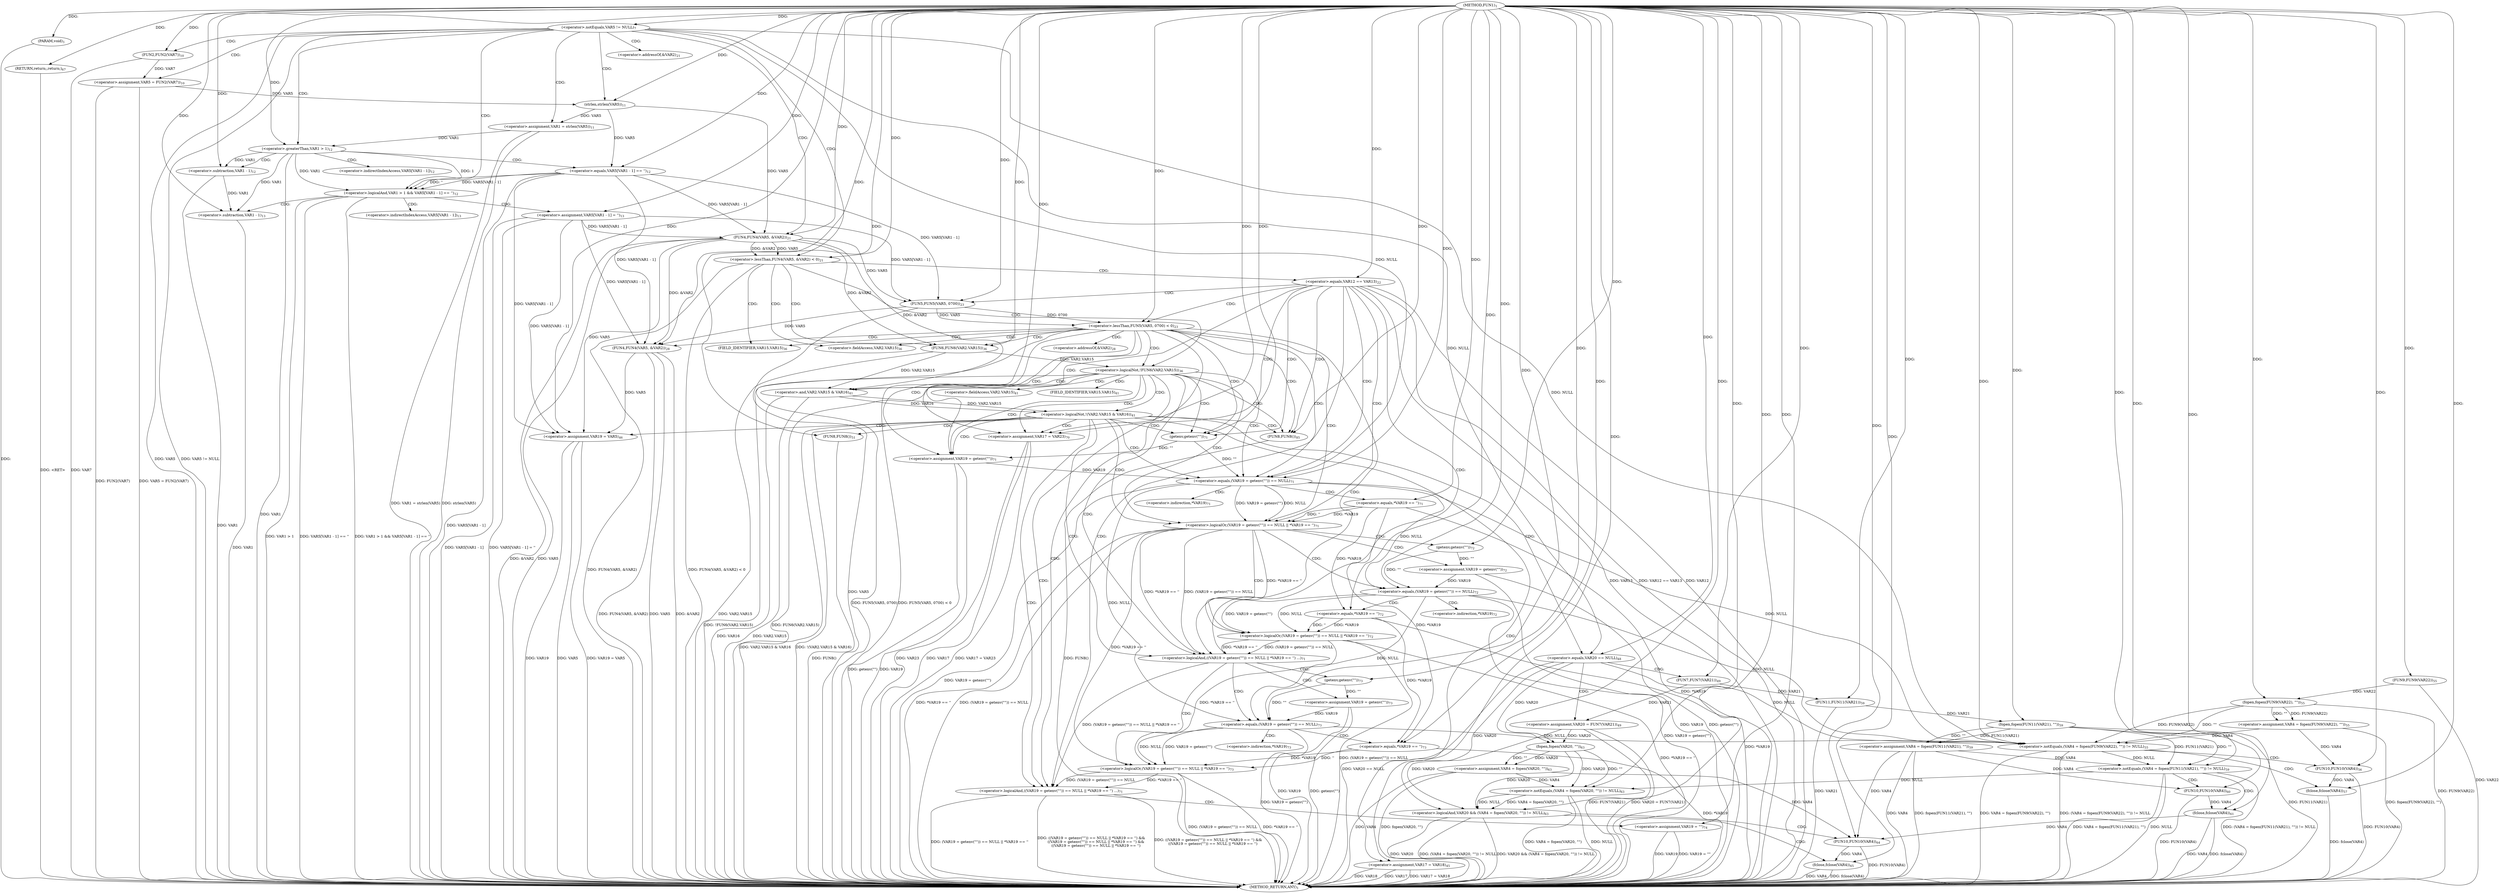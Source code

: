 digraph "FUN1" {  
"8" [label = <(METHOD,FUN1)<SUB>1</SUB>> ]
"202" [label = <(METHOD_RETURN,ANY)<SUB>1</SUB>> ]
"9" [label = <(PARAM,void)<SUB>1</SUB>> ]
"20" [label = <(&lt;operator&gt;.assignment,VAR5 = FUN2(VAR7))<SUB>10</SUB>> ]
"24" [label = <(&lt;operator&gt;.assignment,VAR1 = strlen(VAR5))<SUB>11</SUB>> ]
"95" [label = <(&lt;operator&gt;.assignment,VAR17 = VAR18)<SUB>45</SUB>> ]
"98" [label = <(&lt;operator&gt;.assignment,VAR19 = VAR5)<SUB>46</SUB>> ]
"110" [label = <(FUN8,FUN8())<SUB>51</SUB>> ]
"155" [label = <(RETURN,return;,return;)<SUB>67</SUB>> ]
"157" [label = <(&lt;operator&gt;.assignment,VAR17 = VAR23)<SUB>70</SUB>> ]
"200" [label = <(FUN8,FUN8())<SUB>85</SUB>> ]
"15" [label = <(&lt;operator&gt;.notEquals,VAR5 != NULL)<SUB>7</SUB>> ]
"29" [label = <(&lt;operator&gt;.logicalAnd,VAR1 &gt; 1 &amp;&amp; VAR5[VAR1 - 1] == '')<SUB>12</SUB>> ]
"49" [label = <(&lt;operator&gt;.lessThan,FUN4(VAR5, &amp;VAR2) &lt; 0)<SUB>21</SUB>> ]
"79" [label = <(&lt;operator&gt;.logicalNot,!FUN6(VAR2.VAR15))<SUB>36</SUB>> ]
"87" [label = <(&lt;operator&gt;.logicalNot,!(VAR2.VAR15 &amp; VAR16))<SUB>41</SUB>> ]
"102" [label = <(&lt;operator&gt;.equals,VAR20 == NULL)<SUB>48</SUB>> ]
"113" [label = <(&lt;operator&gt;.notEquals,(VAR4 = fopen(FUN9(VAR22), &quot;&quot;)) != NULL)<SUB>55</SUB>> ]
"127" [label = <(&lt;operator&gt;.notEquals,(VAR4 = fopen(FUN11(VAR21), &quot;&quot;)) != NULL)<SUB>59</SUB>> ]
"141" [label = <(&lt;operator&gt;.logicalAnd,VAR20 &amp;&amp; (VAR4 = fopen(VAR20, &quot;&quot;)) != NULL)<SUB>63</SUB>> ]
"161" [label = <(&lt;operator&gt;.logicalAnd,((VAR19 = getenv(&quot;&quot;)) == NULL || *VAR19 == '') ...)<SUB>71</SUB>> ]
"22" [label = <(FUN2,FUN2(VAR7))<SUB>10</SUB>> ]
"26" [label = <(strlen,strlen(VAR5))<SUB>11</SUB>> ]
"41" [label = <(&lt;operator&gt;.assignment,VAR5[VAR1 - 1] = '')<SUB>13</SUB>> ]
"106" [label = <(&lt;operator&gt;.assignment,VAR20 = FUN7(VAR21))<SUB>49</SUB>> ]
"122" [label = <(FUN10,FUN10(VAR4))<SUB>56</SUB>> ]
"124" [label = <(fclose,fclose(VAR4))<SUB>57</SUB>> ]
"136" [label = <(FUN10,FUN10(VAR4))<SUB>60</SUB>> ]
"138" [label = <(fclose,fclose(VAR4))<SUB>61</SUB>> ]
"151" [label = <(FUN10,FUN10(VAR4))<SUB>64</SUB>> ]
"153" [label = <(fclose,fclose(VAR4))<SUB>65</SUB>> ]
"197" [label = <(&lt;operator&gt;.assignment,VAR19 = &quot;&quot;)<SUB>74</SUB>> ]
"30" [label = <(&lt;operator&gt;.greaterThan,VAR1 &gt; 1)<SUB>12</SUB>> ]
"33" [label = <(&lt;operator&gt;.equals,VAR5[VAR1 - 1] == '')<SUB>12</SUB>> ]
"50" [label = <(FUN4,FUN4(VAR5, &amp;VAR2))<SUB>21</SUB>> ]
"57" [label = <(&lt;operator&gt;.equals,VAR12 == VAR13)<SUB>22</SUB>> ]
"80" [label = <(FUN6,FUN6(VAR2.VAR15))<SUB>36</SUB>> ]
"88" [label = <(&lt;operator&gt;.and,VAR2.VAR15 &amp; VAR16)<SUB>41</SUB>> ]
"114" [label = <(&lt;operator&gt;.assignment,VAR4 = fopen(FUN9(VAR22), &quot;&quot;))<SUB>55</SUB>> ]
"128" [label = <(&lt;operator&gt;.assignment,VAR4 = fopen(FUN11(VAR21), &quot;&quot;))<SUB>59</SUB>> ]
"143" [label = <(&lt;operator&gt;.notEquals,(VAR4 = fopen(VAR20, &quot;&quot;)) != NULL)<SUB>63</SUB>> ]
"162" [label = <(&lt;operator&gt;.logicalAnd,((VAR19 = getenv(&quot;&quot;)) == NULL || *VAR19 == '') ...)<SUB>71</SUB>> ]
"185" [label = <(&lt;operator&gt;.logicalOr,(VAR19 = getenv(&quot;&quot;)) == NULL || *VAR19 == '')<SUB>73</SUB>> ]
"108" [label = <(FUN7,FUN7(VAR21))<SUB>49</SUB>> ]
"116" [label = <(fopen,fopen(FUN9(VAR22), &quot;&quot;))<SUB>55</SUB>> ]
"130" [label = <(fopen,fopen(FUN11(VAR21), &quot;&quot;))<SUB>59</SUB>> ]
"144" [label = <(&lt;operator&gt;.assignment,VAR4 = fopen(VAR20, &quot;&quot;))<SUB>63</SUB>> ]
"163" [label = <(&lt;operator&gt;.logicalOr,(VAR19 = getenv(&quot;&quot;)) == NULL || *VAR19 == '')<SUB>71</SUB>> ]
"174" [label = <(&lt;operator&gt;.logicalOr,(VAR19 = getenv(&quot;&quot;)) == NULL || *VAR19 == '')<SUB>72</SUB>> ]
"186" [label = <(&lt;operator&gt;.equals,(VAR19 = getenv(&quot;&quot;)) == NULL)<SUB>73</SUB>> ]
"192" [label = <(&lt;operator&gt;.equals,*VAR19 == '')<SUB>73</SUB>> ]
"36" [label = <(&lt;operator&gt;.subtraction,VAR1 - 1)<SUB>12</SUB>> ]
"44" [label = <(&lt;operator&gt;.subtraction,VAR1 - 1)<SUB>13</SUB>> ]
"62" [label = <(&lt;operator&gt;.lessThan,FUN5(VAR5, 0700) &lt; 0)<SUB>23</SUB>> ]
"117" [label = <(FUN9,FUN9(VAR22))<SUB>55</SUB>> ]
"131" [label = <(FUN11,FUN11(VAR21))<SUB>59</SUB>> ]
"146" [label = <(fopen,fopen(VAR20, &quot;&quot;))<SUB>63</SUB>> ]
"164" [label = <(&lt;operator&gt;.equals,(VAR19 = getenv(&quot;&quot;)) == NULL)<SUB>71</SUB>> ]
"170" [label = <(&lt;operator&gt;.equals,*VAR19 == '')<SUB>71</SUB>> ]
"175" [label = <(&lt;operator&gt;.equals,(VAR19 = getenv(&quot;&quot;)) == NULL)<SUB>72</SUB>> ]
"181" [label = <(&lt;operator&gt;.equals,*VAR19 == '')<SUB>72</SUB>> ]
"187" [label = <(&lt;operator&gt;.assignment,VAR19 = getenv(&quot;&quot;))<SUB>73</SUB>> ]
"165" [label = <(&lt;operator&gt;.assignment,VAR19 = getenv(&quot;&quot;))<SUB>71</SUB>> ]
"176" [label = <(&lt;operator&gt;.assignment,VAR19 = getenv(&quot;&quot;))<SUB>72</SUB>> ]
"189" [label = <(getenv,getenv(&quot;&quot;))<SUB>73</SUB>> ]
"63" [label = <(FUN5,FUN5(VAR5, 0700))<SUB>23</SUB>> ]
"71" [label = <(FUN4,FUN4(VAR5, &amp;VAR2))<SUB>28</SUB>> ]
"167" [label = <(getenv,getenv(&quot;&quot;))<SUB>71</SUB>> ]
"178" [label = <(getenv,getenv(&quot;&quot;))<SUB>72</SUB>> ]
"34" [label = <(&lt;operator&gt;.indirectIndexAccess,VAR5[VAR1 - 1])<SUB>12</SUB>> ]
"42" [label = <(&lt;operator&gt;.indirectIndexAccess,VAR5[VAR1 - 1])<SUB>13</SUB>> ]
"52" [label = <(&lt;operator&gt;.addressOf,&amp;VAR2)<SUB>21</SUB>> ]
"81" [label = <(&lt;operator&gt;.fieldAccess,VAR2.VAR15)<SUB>36</SUB>> ]
"89" [label = <(&lt;operator&gt;.fieldAccess,VAR2.VAR15)<SUB>41</SUB>> ]
"83" [label = <(FIELD_IDENTIFIER,VAR15,VAR15)<SUB>36</SUB>> ]
"91" [label = <(FIELD_IDENTIFIER,VAR15,VAR15)<SUB>41</SUB>> ]
"193" [label = <(&lt;operator&gt;.indirection,*VAR19)<SUB>73</SUB>> ]
"171" [label = <(&lt;operator&gt;.indirection,*VAR19)<SUB>71</SUB>> ]
"182" [label = <(&lt;operator&gt;.indirection,*VAR19)<SUB>72</SUB>> ]
"73" [label = <(&lt;operator&gt;.addressOf,&amp;VAR2)<SUB>28</SUB>> ]
  "155" -> "202"  [ label = "DDG: &lt;RET&gt;"] 
  "9" -> "202"  [ label = "DDG: "] 
  "15" -> "202"  [ label = "DDG: VAR5"] 
  "15" -> "202"  [ label = "DDG: VAR5 != NULL"] 
  "20" -> "202"  [ label = "DDG: FUN2(VAR7)"] 
  "20" -> "202"  [ label = "DDG: VAR5 = FUN2(VAR7)"] 
  "24" -> "202"  [ label = "DDG: strlen(VAR5)"] 
  "24" -> "202"  [ label = "DDG: VAR1 = strlen(VAR5)"] 
  "30" -> "202"  [ label = "DDG: VAR1"] 
  "29" -> "202"  [ label = "DDG: VAR1 &gt; 1"] 
  "36" -> "202"  [ label = "DDG: VAR1"] 
  "33" -> "202"  [ label = "DDG: VAR5[VAR1 - 1]"] 
  "29" -> "202"  [ label = "DDG: VAR5[VAR1 - 1] == ''"] 
  "29" -> "202"  [ label = "DDG: VAR1 &gt; 1 &amp;&amp; VAR5[VAR1 - 1] == ''"] 
  "44" -> "202"  [ label = "DDG: VAR1"] 
  "41" -> "202"  [ label = "DDG: VAR5[VAR1 - 1]"] 
  "41" -> "202"  [ label = "DDG: VAR5[VAR1 - 1] = ''"] 
  "50" -> "202"  [ label = "DDG: VAR5"] 
  "50" -> "202"  [ label = "DDG: &amp;VAR2"] 
  "49" -> "202"  [ label = "DDG: FUN4(VAR5, &amp;VAR2)"] 
  "49" -> "202"  [ label = "DDG: FUN4(VAR5, &amp;VAR2) &lt; 0"] 
  "57" -> "202"  [ label = "DDG: VAR13"] 
  "57" -> "202"  [ label = "DDG: VAR12 == VAR13"] 
  "63" -> "202"  [ label = "DDG: VAR5"] 
  "62" -> "202"  [ label = "DDG: FUN5(VAR5, 0700)"] 
  "62" -> "202"  [ label = "DDG: FUN5(VAR5, 0700) &lt; 0"] 
  "71" -> "202"  [ label = "DDG: VAR5"] 
  "71" -> "202"  [ label = "DDG: &amp;VAR2"] 
  "71" -> "202"  [ label = "DDG: FUN4(VAR5, &amp;VAR2)"] 
  "80" -> "202"  [ label = "DDG: VAR2.VAR15"] 
  "79" -> "202"  [ label = "DDG: FUN6(VAR2.VAR15)"] 
  "79" -> "202"  [ label = "DDG: !FUN6(VAR2.VAR15)"] 
  "88" -> "202"  [ label = "DDG: VAR2.VAR15"] 
  "87" -> "202"  [ label = "DDG: VAR2.VAR15 &amp; VAR16"] 
  "87" -> "202"  [ label = "DDG: !(VAR2.VAR15 &amp; VAR16)"] 
  "95" -> "202"  [ label = "DDG: VAR17"] 
  "95" -> "202"  [ label = "DDG: VAR17 = VAR18"] 
  "98" -> "202"  [ label = "DDG: VAR19"] 
  "98" -> "202"  [ label = "DDG: VAR5"] 
  "98" -> "202"  [ label = "DDG: VAR19 = VAR5"] 
  "102" -> "202"  [ label = "DDG: VAR20 == NULL"] 
  "106" -> "202"  [ label = "DDG: FUN7(VAR21)"] 
  "106" -> "202"  [ label = "DDG: VAR20 = FUN7(VAR21)"] 
  "110" -> "202"  [ label = "DDG: FUN8()"] 
  "157" -> "202"  [ label = "DDG: VAR17"] 
  "157" -> "202"  [ label = "DDG: VAR17 = VAR23"] 
  "165" -> "202"  [ label = "DDG: VAR19"] 
  "165" -> "202"  [ label = "DDG: getenv(&quot;&quot;)"] 
  "164" -> "202"  [ label = "DDG: VAR19 = getenv(&quot;&quot;)"] 
  "163" -> "202"  [ label = "DDG: (VAR19 = getenv(&quot;&quot;)) == NULL"] 
  "170" -> "202"  [ label = "DDG: *VAR19"] 
  "163" -> "202"  [ label = "DDG: *VAR19 == ''"] 
  "176" -> "202"  [ label = "DDG: VAR19"] 
  "176" -> "202"  [ label = "DDG: getenv(&quot;&quot;)"] 
  "175" -> "202"  [ label = "DDG: VAR19 = getenv(&quot;&quot;)"] 
  "174" -> "202"  [ label = "DDG: (VAR19 = getenv(&quot;&quot;)) == NULL"] 
  "181" -> "202"  [ label = "DDG: *VAR19"] 
  "174" -> "202"  [ label = "DDG: *VAR19 == ''"] 
  "161" -> "202"  [ label = "DDG: ((VAR19 = getenv(&quot;&quot;)) == NULL || *VAR19 == '') &amp;&amp;
 	((VAR19 = getenv(&quot;&quot;)) == NULL || *VAR19 == '')"] 
  "187" -> "202"  [ label = "DDG: VAR19"] 
  "187" -> "202"  [ label = "DDG: getenv(&quot;&quot;)"] 
  "186" -> "202"  [ label = "DDG: VAR19 = getenv(&quot;&quot;)"] 
  "185" -> "202"  [ label = "DDG: (VAR19 = getenv(&quot;&quot;)) == NULL"] 
  "192" -> "202"  [ label = "DDG: *VAR19"] 
  "185" -> "202"  [ label = "DDG: *VAR19 == ''"] 
  "161" -> "202"  [ label = "DDG: (VAR19 = getenv(&quot;&quot;)) == NULL || *VAR19 == ''"] 
  "161" -> "202"  [ label = "DDG: ((VAR19 = getenv(&quot;&quot;)) == NULL || *VAR19 == '') &amp;&amp;
 	((VAR19 = getenv(&quot;&quot;)) == NULL || *VAR19 == '') &amp;&amp;
 	((VAR19 = getenv(&quot;&quot;)) == NULL || *VAR19 == '')"] 
  "197" -> "202"  [ label = "DDG: VAR19"] 
  "197" -> "202"  [ label = "DDG: VAR19 = &quot;&quot;"] 
  "200" -> "202"  [ label = "DDG: FUN8()"] 
  "116" -> "202"  [ label = "DDG: FUN9(VAR22)"] 
  "114" -> "202"  [ label = "DDG: fopen(FUN9(VAR22), &quot;&quot;)"] 
  "113" -> "202"  [ label = "DDG: VAR4 = fopen(FUN9(VAR22), &quot;&quot;)"] 
  "113" -> "202"  [ label = "DDG: (VAR4 = fopen(FUN9(VAR22), &quot;&quot;)) != NULL"] 
  "122" -> "202"  [ label = "DDG: FUN10(VAR4)"] 
  "124" -> "202"  [ label = "DDG: fclose(VAR4)"] 
  "128" -> "202"  [ label = "DDG: VAR4"] 
  "131" -> "202"  [ label = "DDG: VAR21"] 
  "130" -> "202"  [ label = "DDG: FUN11(VAR21)"] 
  "128" -> "202"  [ label = "DDG: fopen(FUN11(VAR21), &quot;&quot;)"] 
  "127" -> "202"  [ label = "DDG: VAR4 = fopen(FUN11(VAR21), &quot;&quot;)"] 
  "127" -> "202"  [ label = "DDG: NULL"] 
  "127" -> "202"  [ label = "DDG: (VAR4 = fopen(FUN11(VAR21), &quot;&quot;)) != NULL"] 
  "136" -> "202"  [ label = "DDG: FUN10(VAR4)"] 
  "138" -> "202"  [ label = "DDG: VAR4"] 
  "138" -> "202"  [ label = "DDG: fclose(VAR4)"] 
  "141" -> "202"  [ label = "DDG: VAR20"] 
  "144" -> "202"  [ label = "DDG: VAR4"] 
  "144" -> "202"  [ label = "DDG: fopen(VAR20, &quot;&quot;)"] 
  "143" -> "202"  [ label = "DDG: VAR4 = fopen(VAR20, &quot;&quot;)"] 
  "143" -> "202"  [ label = "DDG: NULL"] 
  "141" -> "202"  [ label = "DDG: (VAR4 = fopen(VAR20, &quot;&quot;)) != NULL"] 
  "141" -> "202"  [ label = "DDG: VAR20 &amp;&amp; (VAR4 = fopen(VAR20, &quot;&quot;)) != NULL"] 
  "151" -> "202"  [ label = "DDG: FUN10(VAR4)"] 
  "153" -> "202"  [ label = "DDG: VAR4"] 
  "153" -> "202"  [ label = "DDG: fclose(VAR4)"] 
  "22" -> "202"  [ label = "DDG: VAR7"] 
  "157" -> "202"  [ label = "DDG: VAR23"] 
  "88" -> "202"  [ label = "DDG: VAR16"] 
  "57" -> "202"  [ label = "DDG: VAR12"] 
  "95" -> "202"  [ label = "DDG: VAR18"] 
  "117" -> "202"  [ label = "DDG: VAR22"] 
  "8" -> "9"  [ label = "DDG: "] 
  "22" -> "20"  [ label = "DDG: VAR7"] 
  "26" -> "24"  [ label = "DDG: VAR5"] 
  "8" -> "95"  [ label = "DDG: "] 
  "33" -> "98"  [ label = "DDG: VAR5[VAR1 - 1]"] 
  "41" -> "98"  [ label = "DDG: VAR5[VAR1 - 1]"] 
  "50" -> "98"  [ label = "DDG: VAR5"] 
  "71" -> "98"  [ label = "DDG: VAR5"] 
  "8" -> "98"  [ label = "DDG: "] 
  "8" -> "110"  [ label = "DDG: "] 
  "8" -> "155"  [ label = "DDG: "] 
  "8" -> "157"  [ label = "DDG: "] 
  "8" -> "200"  [ label = "DDG: "] 
  "8" -> "15"  [ label = "DDG: "] 
  "8" -> "22"  [ label = "DDG: "] 
  "20" -> "26"  [ label = "DDG: VAR5"] 
  "8" -> "26"  [ label = "DDG: "] 
  "30" -> "29"  [ label = "DDG: VAR1"] 
  "30" -> "29"  [ label = "DDG: 1"] 
  "33" -> "29"  [ label = "DDG: VAR5[VAR1 - 1]"] 
  "33" -> "29"  [ label = "DDG: ''"] 
  "8" -> "41"  [ label = "DDG: "] 
  "50" -> "49"  [ label = "DDG: VAR5"] 
  "50" -> "49"  [ label = "DDG: &amp;VAR2"] 
  "8" -> "49"  [ label = "DDG: "] 
  "80" -> "79"  [ label = "DDG: VAR2.VAR15"] 
  "88" -> "87"  [ label = "DDG: VAR2.VAR15"] 
  "88" -> "87"  [ label = "DDG: VAR16"] 
  "8" -> "102"  [ label = "DDG: "] 
  "15" -> "102"  [ label = "DDG: NULL"] 
  "108" -> "106"  [ label = "DDG: VAR21"] 
  "114" -> "113"  [ label = "DDG: VAR4"] 
  "116" -> "113"  [ label = "DDG: FUN9(VAR22)"] 
  "116" -> "113"  [ label = "DDG: &quot;&quot;"] 
  "15" -> "113"  [ label = "DDG: NULL"] 
  "102" -> "113"  [ label = "DDG: NULL"] 
  "164" -> "113"  [ label = "DDG: NULL"] 
  "175" -> "113"  [ label = "DDG: NULL"] 
  "186" -> "113"  [ label = "DDG: NULL"] 
  "8" -> "113"  [ label = "DDG: "] 
  "128" -> "127"  [ label = "DDG: VAR4"] 
  "130" -> "127"  [ label = "DDG: FUN11(VAR21)"] 
  "130" -> "127"  [ label = "DDG: &quot;&quot;"] 
  "113" -> "127"  [ label = "DDG: NULL"] 
  "8" -> "127"  [ label = "DDG: "] 
  "102" -> "141"  [ label = "DDG: VAR20"] 
  "106" -> "141"  [ label = "DDG: VAR20"] 
  "146" -> "141"  [ label = "DDG: VAR20"] 
  "8" -> "141"  [ label = "DDG: "] 
  "143" -> "141"  [ label = "DDG: VAR4 = fopen(VAR20, &quot;&quot;)"] 
  "143" -> "141"  [ label = "DDG: NULL"] 
  "162" -> "161"  [ label = "DDG: (VAR19 = getenv(&quot;&quot;)) == NULL || *VAR19 == ''"] 
  "185" -> "161"  [ label = "DDG: (VAR19 = getenv(&quot;&quot;)) == NULL"] 
  "185" -> "161"  [ label = "DDG: *VAR19 == ''"] 
  "8" -> "197"  [ label = "DDG: "] 
  "24" -> "30"  [ label = "DDG: VAR1"] 
  "8" -> "30"  [ label = "DDG: "] 
  "26" -> "33"  [ label = "DDG: VAR5"] 
  "8" -> "33"  [ label = "DDG: "] 
  "26" -> "50"  [ label = "DDG: VAR5"] 
  "33" -> "50"  [ label = "DDG: VAR5[VAR1 - 1]"] 
  "41" -> "50"  [ label = "DDG: VAR5[VAR1 - 1]"] 
  "8" -> "50"  [ label = "DDG: "] 
  "8" -> "80"  [ label = "DDG: "] 
  "50" -> "80"  [ label = "DDG: &amp;VAR2"] 
  "80" -> "88"  [ label = "DDG: VAR2.VAR15"] 
  "8" -> "88"  [ label = "DDG: "] 
  "50" -> "88"  [ label = "DDG: &amp;VAR2"] 
  "116" -> "114"  [ label = "DDG: FUN9(VAR22)"] 
  "116" -> "114"  [ label = "DDG: &quot;&quot;"] 
  "114" -> "122"  [ label = "DDG: VAR4"] 
  "8" -> "122"  [ label = "DDG: "] 
  "122" -> "124"  [ label = "DDG: VAR4"] 
  "8" -> "124"  [ label = "DDG: "] 
  "130" -> "128"  [ label = "DDG: FUN11(VAR21)"] 
  "130" -> "128"  [ label = "DDG: &quot;&quot;"] 
  "128" -> "136"  [ label = "DDG: VAR4"] 
  "8" -> "136"  [ label = "DDG: "] 
  "136" -> "138"  [ label = "DDG: VAR4"] 
  "8" -> "138"  [ label = "DDG: "] 
  "144" -> "143"  [ label = "DDG: VAR4"] 
  "146" -> "143"  [ label = "DDG: VAR20"] 
  "146" -> "143"  [ label = "DDG: &quot;&quot;"] 
  "127" -> "143"  [ label = "DDG: NULL"] 
  "8" -> "143"  [ label = "DDG: "] 
  "128" -> "151"  [ label = "DDG: VAR4"] 
  "138" -> "151"  [ label = "DDG: VAR4"] 
  "144" -> "151"  [ label = "DDG: VAR4"] 
  "8" -> "151"  [ label = "DDG: "] 
  "151" -> "153"  [ label = "DDG: VAR4"] 
  "8" -> "153"  [ label = "DDG: "] 
  "163" -> "162"  [ label = "DDG: (VAR19 = getenv(&quot;&quot;)) == NULL"] 
  "163" -> "162"  [ label = "DDG: *VAR19 == ''"] 
  "174" -> "162"  [ label = "DDG: (VAR19 = getenv(&quot;&quot;)) == NULL"] 
  "174" -> "162"  [ label = "DDG: *VAR19 == ''"] 
  "186" -> "185"  [ label = "DDG: VAR19 = getenv(&quot;&quot;)"] 
  "186" -> "185"  [ label = "DDG: NULL"] 
  "192" -> "185"  [ label = "DDG: *VAR19"] 
  "192" -> "185"  [ label = "DDG: ''"] 
  "163" -> "185"  [ label = "DDG: *VAR19 == ''"] 
  "174" -> "185"  [ label = "DDG: *VAR19 == ''"] 
  "8" -> "57"  [ label = "DDG: "] 
  "8" -> "108"  [ label = "DDG: "] 
  "117" -> "116"  [ label = "DDG: VAR22"] 
  "8" -> "116"  [ label = "DDG: "] 
  "131" -> "130"  [ label = "DDG: VAR21"] 
  "8" -> "130"  [ label = "DDG: "] 
  "146" -> "144"  [ label = "DDG: VAR20"] 
  "146" -> "144"  [ label = "DDG: &quot;&quot;"] 
  "164" -> "163"  [ label = "DDG: VAR19 = getenv(&quot;&quot;)"] 
  "164" -> "163"  [ label = "DDG: NULL"] 
  "170" -> "163"  [ label = "DDG: *VAR19"] 
  "170" -> "163"  [ label = "DDG: ''"] 
  "175" -> "174"  [ label = "DDG: VAR19 = getenv(&quot;&quot;)"] 
  "175" -> "174"  [ label = "DDG: NULL"] 
  "163" -> "174"  [ label = "DDG: *VAR19 == ''"] 
  "181" -> "174"  [ label = "DDG: *VAR19"] 
  "181" -> "174"  [ label = "DDG: ''"] 
  "187" -> "186"  [ label = "DDG: VAR19"] 
  "189" -> "186"  [ label = "DDG: &quot;&quot;"] 
  "164" -> "186"  [ label = "DDG: NULL"] 
  "175" -> "186"  [ label = "DDG: NULL"] 
  "8" -> "186"  [ label = "DDG: "] 
  "170" -> "192"  [ label = "DDG: *VAR19"] 
  "181" -> "192"  [ label = "DDG: *VAR19"] 
  "8" -> "192"  [ label = "DDG: "] 
  "30" -> "36"  [ label = "DDG: VAR1"] 
  "8" -> "36"  [ label = "DDG: "] 
  "30" -> "44"  [ label = "DDG: VAR1"] 
  "36" -> "44"  [ label = "DDG: VAR1"] 
  "8" -> "44"  [ label = "DDG: "] 
  "8" -> "117"  [ label = "DDG: "] 
  "108" -> "131"  [ label = "DDG: VAR21"] 
  "8" -> "131"  [ label = "DDG: "] 
  "102" -> "146"  [ label = "DDG: VAR20"] 
  "106" -> "146"  [ label = "DDG: VAR20"] 
  "8" -> "146"  [ label = "DDG: "] 
  "165" -> "164"  [ label = "DDG: VAR19"] 
  "167" -> "164"  [ label = "DDG: &quot;&quot;"] 
  "15" -> "164"  [ label = "DDG: NULL"] 
  "8" -> "164"  [ label = "DDG: "] 
  "8" -> "170"  [ label = "DDG: "] 
  "176" -> "175"  [ label = "DDG: VAR19"] 
  "178" -> "175"  [ label = "DDG: &quot;&quot;"] 
  "164" -> "175"  [ label = "DDG: NULL"] 
  "8" -> "175"  [ label = "DDG: "] 
  "170" -> "181"  [ label = "DDG: *VAR19"] 
  "8" -> "181"  [ label = "DDG: "] 
  "189" -> "187"  [ label = "DDG: &quot;&quot;"] 
  "63" -> "62"  [ label = "DDG: VAR5"] 
  "63" -> "62"  [ label = "DDG: 0700"] 
  "8" -> "62"  [ label = "DDG: "] 
  "167" -> "165"  [ label = "DDG: &quot;&quot;"] 
  "178" -> "176"  [ label = "DDG: &quot;&quot;"] 
  "8" -> "189"  [ label = "DDG: "] 
  "33" -> "63"  [ label = "DDG: VAR5[VAR1 - 1]"] 
  "41" -> "63"  [ label = "DDG: VAR5[VAR1 - 1]"] 
  "50" -> "63"  [ label = "DDG: VAR5"] 
  "8" -> "63"  [ label = "DDG: "] 
  "8" -> "167"  [ label = "DDG: "] 
  "8" -> "178"  [ label = "DDG: "] 
  "33" -> "71"  [ label = "DDG: VAR5[VAR1 - 1]"] 
  "41" -> "71"  [ label = "DDG: VAR5[VAR1 - 1]"] 
  "63" -> "71"  [ label = "DDG: VAR5"] 
  "8" -> "71"  [ label = "DDG: "] 
  "50" -> "71"  [ label = "DDG: &amp;VAR2"] 
  "15" -> "30"  [ label = "CDG: "] 
  "15" -> "26"  [ label = "CDG: "] 
  "15" -> "52"  [ label = "CDG: "] 
  "15" -> "20"  [ label = "CDG: "] 
  "15" -> "50"  [ label = "CDG: "] 
  "15" -> "24"  [ label = "CDG: "] 
  "15" -> "49"  [ label = "CDG: "] 
  "15" -> "22"  [ label = "CDG: "] 
  "15" -> "29"  [ label = "CDG: "] 
  "29" -> "42"  [ label = "CDG: "] 
  "29" -> "44"  [ label = "CDG: "] 
  "29" -> "41"  [ label = "CDG: "] 
  "49" -> "57"  [ label = "CDG: "] 
  "49" -> "81"  [ label = "CDG: "] 
  "49" -> "79"  [ label = "CDG: "] 
  "49" -> "80"  [ label = "CDG: "] 
  "49" -> "83"  [ label = "CDG: "] 
  "79" -> "167"  [ label = "CDG: "] 
  "79" -> "161"  [ label = "CDG: "] 
  "79" -> "163"  [ label = "CDG: "] 
  "79" -> "162"  [ label = "CDG: "] 
  "79" -> "87"  [ label = "CDG: "] 
  "79" -> "91"  [ label = "CDG: "] 
  "79" -> "88"  [ label = "CDG: "] 
  "79" -> "164"  [ label = "CDG: "] 
  "79" -> "89"  [ label = "CDG: "] 
  "79" -> "200"  [ label = "CDG: "] 
  "79" -> "157"  [ label = "CDG: "] 
  "79" -> "165"  [ label = "CDG: "] 
  "87" -> "167"  [ label = "CDG: "] 
  "87" -> "98"  [ label = "CDG: "] 
  "87" -> "161"  [ label = "CDG: "] 
  "87" -> "163"  [ label = "CDG: "] 
  "87" -> "102"  [ label = "CDG: "] 
  "87" -> "95"  [ label = "CDG: "] 
  "87" -> "162"  [ label = "CDG: "] 
  "87" -> "164"  [ label = "CDG: "] 
  "87" -> "200"  [ label = "CDG: "] 
  "87" -> "157"  [ label = "CDG: "] 
  "87" -> "165"  [ label = "CDG: "] 
  "87" -> "110"  [ label = "CDG: "] 
  "102" -> "108"  [ label = "CDG: "] 
  "102" -> "106"  [ label = "CDG: "] 
  "113" -> "122"  [ label = "CDG: "] 
  "113" -> "124"  [ label = "CDG: "] 
  "127" -> "136"  [ label = "CDG: "] 
  "127" -> "138"  [ label = "CDG: "] 
  "141" -> "151"  [ label = "CDG: "] 
  "141" -> "153"  [ label = "CDG: "] 
  "161" -> "197"  [ label = "CDG: "] 
  "30" -> "34"  [ label = "CDG: "] 
  "30" -> "33"  [ label = "CDG: "] 
  "30" -> "36"  [ label = "CDG: "] 
  "162" -> "185"  [ label = "CDG: "] 
  "162" -> "189"  [ label = "CDG: "] 
  "162" -> "187"  [ label = "CDG: "] 
  "162" -> "186"  [ label = "CDG: "] 
  "57" -> "167"  [ label = "CDG: "] 
  "57" -> "161"  [ label = "CDG: "] 
  "57" -> "163"  [ label = "CDG: "] 
  "57" -> "162"  [ label = "CDG: "] 
  "57" -> "164"  [ label = "CDG: "] 
  "57" -> "200"  [ label = "CDG: "] 
  "57" -> "157"  [ label = "CDG: "] 
  "57" -> "165"  [ label = "CDG: "] 
  "57" -> "63"  [ label = "CDG: "] 
  "57" -> "62"  [ label = "CDG: "] 
  "163" -> "178"  [ label = "CDG: "] 
  "163" -> "174"  [ label = "CDG: "] 
  "163" -> "176"  [ label = "CDG: "] 
  "163" -> "175"  [ label = "CDG: "] 
  "186" -> "192"  [ label = "CDG: "] 
  "186" -> "193"  [ label = "CDG: "] 
  "164" -> "170"  [ label = "CDG: "] 
  "164" -> "171"  [ label = "CDG: "] 
  "175" -> "181"  [ label = "CDG: "] 
  "175" -> "182"  [ label = "CDG: "] 
  "62" -> "73"  [ label = "CDG: "] 
  "62" -> "167"  [ label = "CDG: "] 
  "62" -> "81"  [ label = "CDG: "] 
  "62" -> "161"  [ label = "CDG: "] 
  "62" -> "163"  [ label = "CDG: "] 
  "62" -> "162"  [ label = "CDG: "] 
  "62" -> "79"  [ label = "CDG: "] 
  "62" -> "80"  [ label = "CDG: "] 
  "62" -> "164"  [ label = "CDG: "] 
  "62" -> "200"  [ label = "CDG: "] 
  "62" -> "157"  [ label = "CDG: "] 
  "62" -> "83"  [ label = "CDG: "] 
  "62" -> "71"  [ label = "CDG: "] 
  "62" -> "165"  [ label = "CDG: "] 
}
